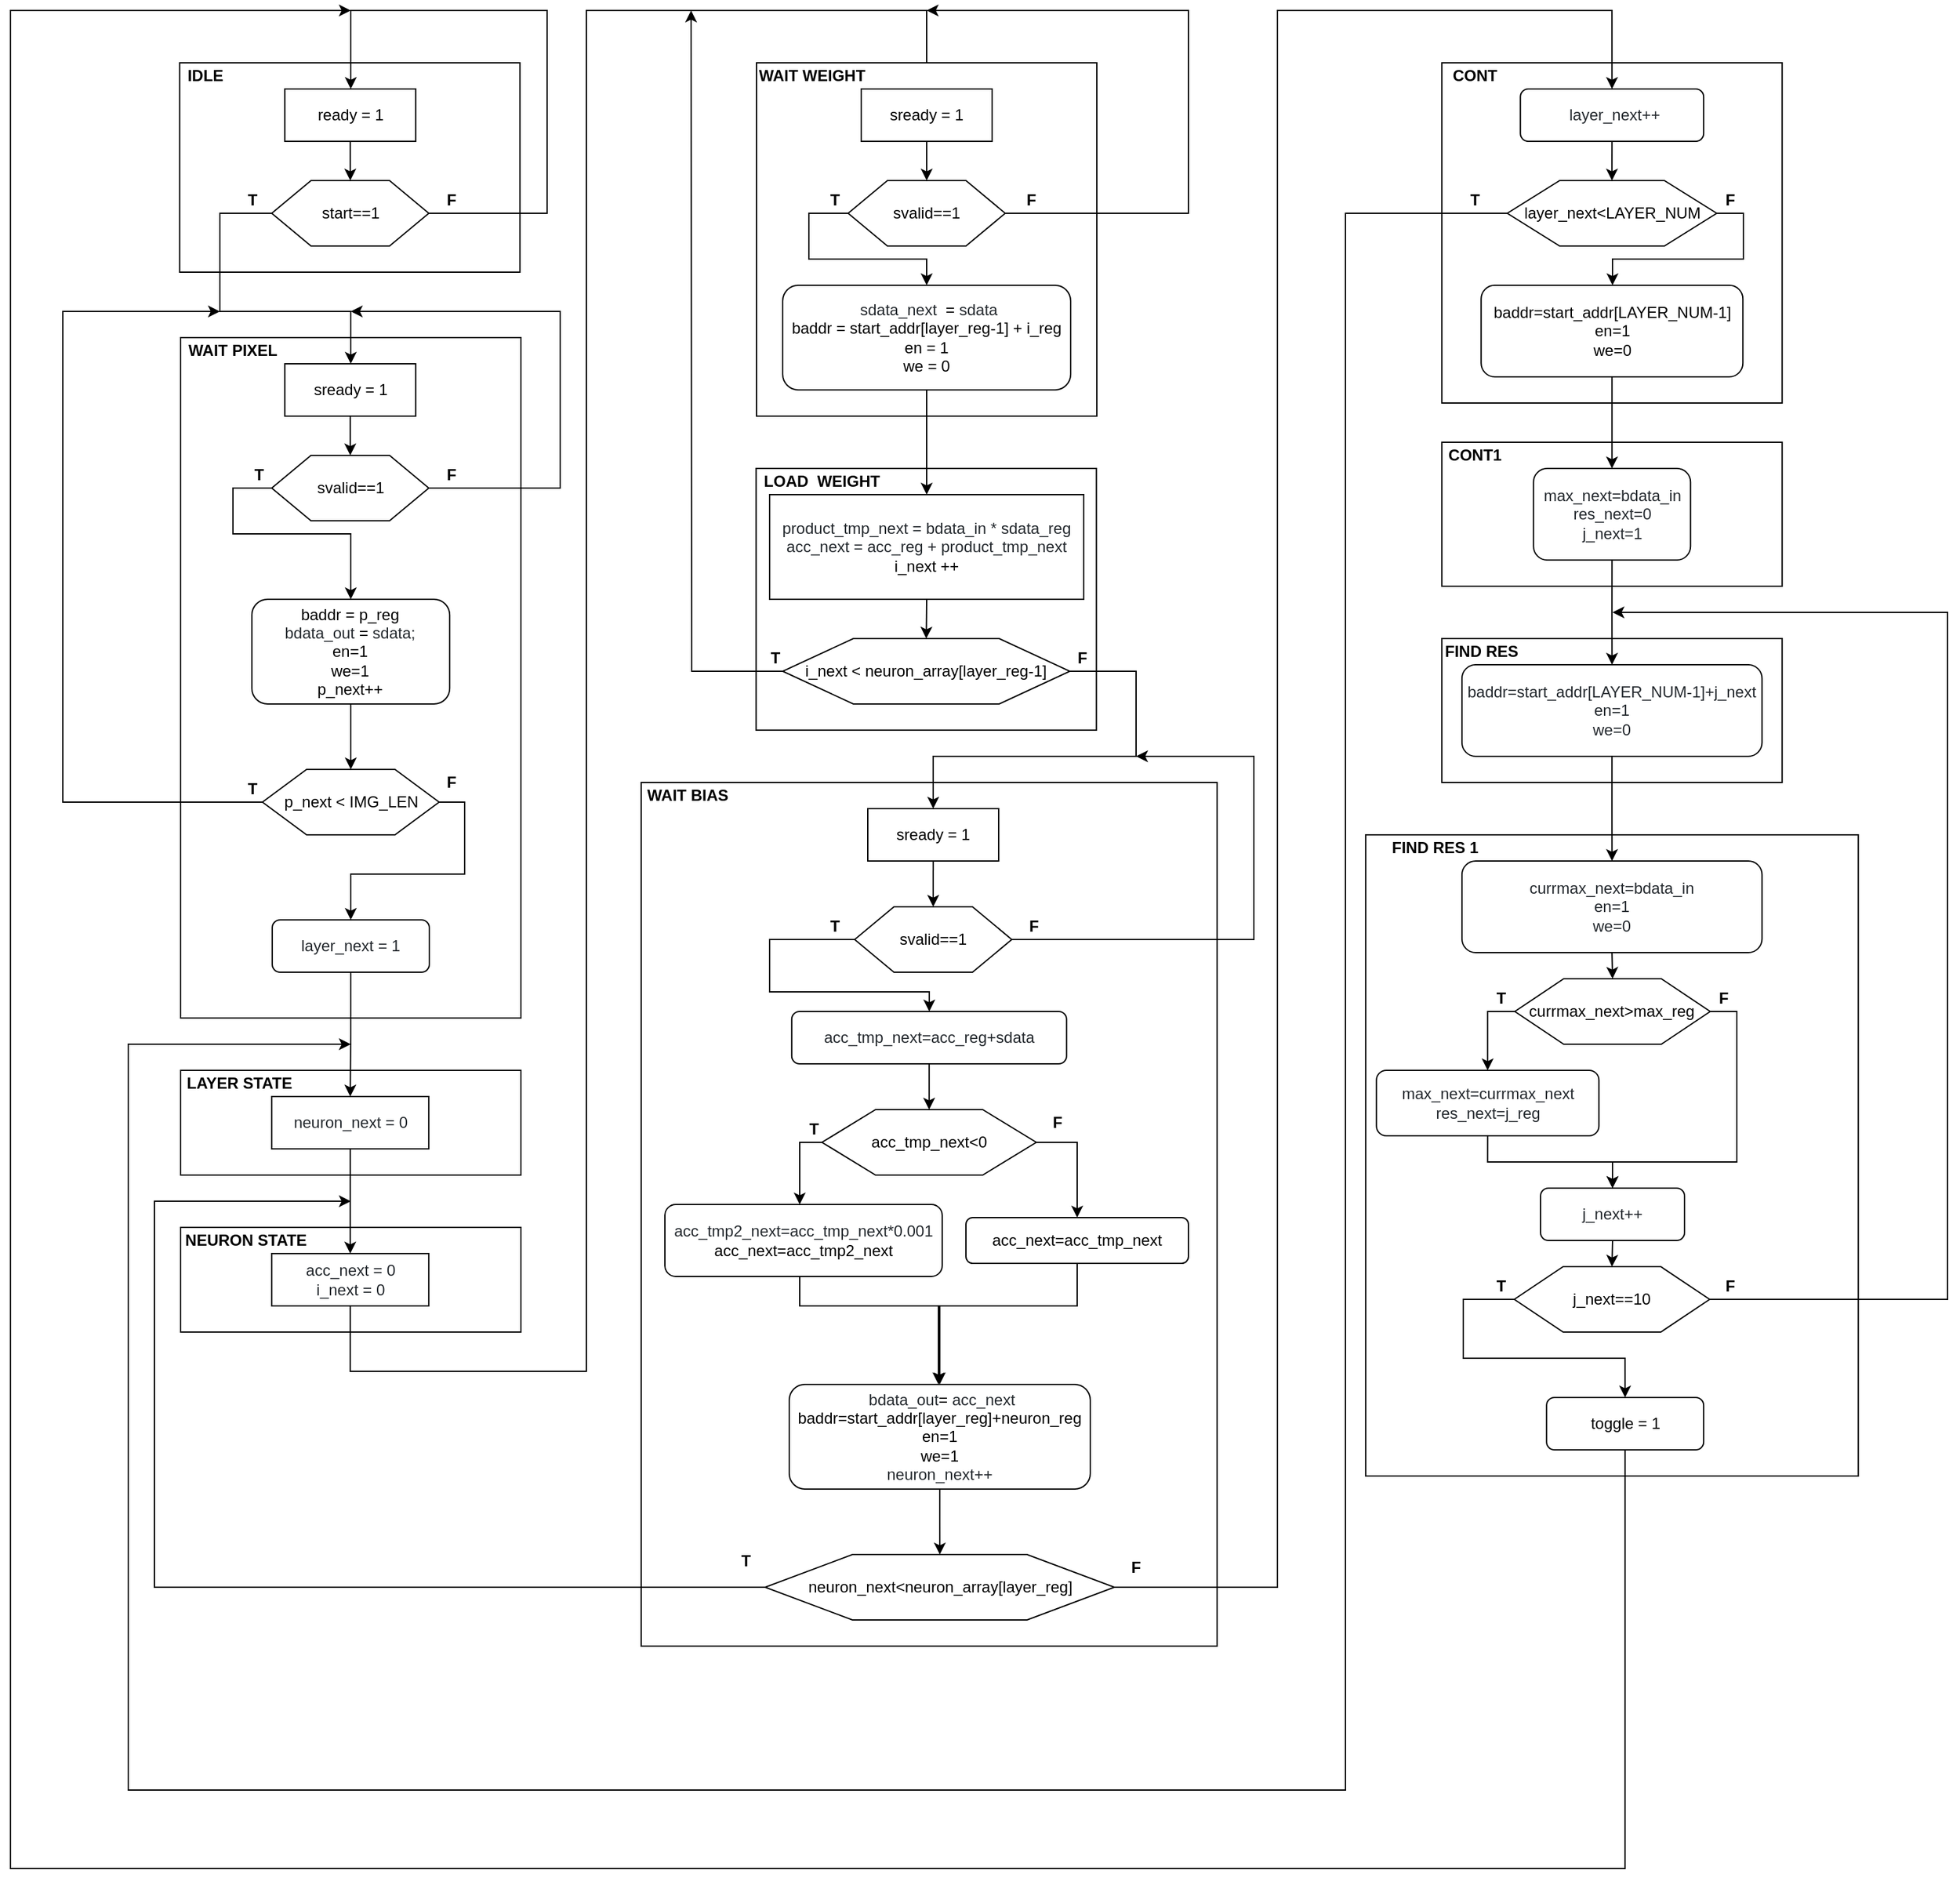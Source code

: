 <mxfile version="12.8.6" type="device"><diagram id="z-mtMMiPseZkIvAZmGtv" name="Page-1"><mxGraphModel dx="2126" dy="561" grid="1" gridSize="10" guides="1" tooltips="1" connect="1" arrows="1" fold="1" page="1" pageScale="1" pageWidth="827" pageHeight="1169" background="#ffffff" math="0" shadow="0"><root><mxCell id="0"/><mxCell id="1" parent="0"/><mxCell id="XR_7pM4pT7druQsLTjsW-81" value="" style="rounded=0;whiteSpace=wrap;html=1;" parent="1" vertex="1"><mxGeometry x="275.42" y="690" width="376.36" height="490" as="geometry"/></mxCell><mxCell id="XR_7pM4pT7druQsLTjsW-78" value="" style="rounded=0;whiteSpace=wrap;html=1;" parent="1" vertex="1"><mxGeometry x="333.62" y="540" width="260" height="110" as="geometry"/></mxCell><mxCell id="XR_7pM4pT7druQsLTjsW-75" value="" style="rounded=0;whiteSpace=wrap;html=1;" parent="1" vertex="1"><mxGeometry x="333.63" y="390" width="260" height="110" as="geometry"/></mxCell><mxCell id="XR_7pM4pT7druQsLTjsW-69" value="" style="rounded=0;whiteSpace=wrap;html=1;" parent="1" vertex="1"><mxGeometry x="333.63" y="100" width="260" height="260" as="geometry"/></mxCell><mxCell id="XR_7pM4pT7druQsLTjsW-58" value="" style="rounded=0;whiteSpace=wrap;html=1;" parent="1" vertex="1"><mxGeometry x="-278.12" y="650" width="440" height="660" as="geometry"/></mxCell><mxCell id="XR_7pM4pT7druQsLTjsW-31" value="" style="rounded=0;whiteSpace=wrap;html=1;" parent="1" vertex="1"><mxGeometry x="-630" y="990" width="260" height="80" as="geometry"/></mxCell><mxCell id="XR_7pM4pT7druQsLTjsW-17" value="" style="rounded=0;whiteSpace=wrap;html=1;" parent="1" vertex="1"><mxGeometry x="-630.75" y="100" width="260" height="160" as="geometry"/></mxCell><mxCell id="XR_7pM4pT7druQsLTjsW-16" value="" style="rounded=0;whiteSpace=wrap;html=1;" parent="1" vertex="1"><mxGeometry x="-630" y="310" width="260" height="520" as="geometry"/></mxCell><mxCell id="XR_7pM4pT7druQsLTjsW-2" value="&lt;b&gt;IDLE&lt;/b&gt;" style="text;html=1;strokeColor=none;fillColor=none;align=center;verticalAlign=middle;whiteSpace=wrap;rounded=0;" parent="1" vertex="1"><mxGeometry x="-630.75" y="100" width="40" height="20" as="geometry"/></mxCell><mxCell id="XR_7pM4pT7druQsLTjsW-100" style="edgeStyle=orthogonalEdgeStyle;rounded=0;orthogonalLoop=1;jettySize=auto;html=1;exitX=0.5;exitY=1;exitDx=0;exitDy=0;entryX=0.5;entryY=0;entryDx=0;entryDy=0;" parent="1" source="XR_7pM4pT7druQsLTjsW-8" target="XR_7pM4pT7druQsLTjsW-9" edge="1"><mxGeometry relative="1" as="geometry"/></mxCell><mxCell id="XR_7pM4pT7druQsLTjsW-8" value="ready = 1" style="whiteSpace=wrap;html=1;align=center;" parent="1" vertex="1"><mxGeometry x="-550.38" y="120" width="100" height="40" as="geometry"/></mxCell><mxCell id="XR_7pM4pT7druQsLTjsW-214" style="edgeStyle=orthogonalEdgeStyle;rounded=0;orthogonalLoop=1;jettySize=auto;html=1;exitX=1;exitY=0.5;exitDx=0;exitDy=0;" parent="1" source="XR_7pM4pT7druQsLTjsW-9" target="XR_7pM4pT7druQsLTjsW-8" edge="1"><mxGeometry relative="1" as="geometry"><mxPoint x="-350" y="50" as="targetPoint"/><Array as="points"><mxPoint x="-350" y="215"/><mxPoint x="-350" y="60"/><mxPoint x="-500" y="60"/></Array></mxGeometry></mxCell><mxCell id="XR_7pM4pT7druQsLTjsW-215" style="edgeStyle=orthogonalEdgeStyle;rounded=0;orthogonalLoop=1;jettySize=auto;html=1;exitX=0;exitY=0.5;exitDx=0;exitDy=0;" parent="1" source="XR_7pM4pT7druQsLTjsW-9" target="XR_7pM4pT7druQsLTjsW-14" edge="1"><mxGeometry relative="1" as="geometry"><Array as="points"><mxPoint x="-600" y="215"/><mxPoint x="-600" y="290"/><mxPoint x="-500" y="290"/></Array></mxGeometry></mxCell><mxCell id="XR_7pM4pT7druQsLTjsW-9" value="start==1" style="shape=hexagon;perimeter=hexagonPerimeter2;whiteSpace=wrap;html=1;fontStyle=0" parent="1" vertex="1"><mxGeometry x="-560.38" y="190" width="120" height="50" as="geometry"/></mxCell><mxCell id="XR_7pM4pT7druQsLTjsW-97" style="edgeStyle=orthogonalEdgeStyle;rounded=0;orthogonalLoop=1;jettySize=auto;html=1;exitX=0.5;exitY=1;exitDx=0;exitDy=0;entryX=0.5;entryY=0;entryDx=0;entryDy=0;" parent="1" source="XR_7pM4pT7druQsLTjsW-14" target="XR_7pM4pT7druQsLTjsW-21" edge="1"><mxGeometry relative="1" as="geometry"/></mxCell><mxCell id="XR_7pM4pT7druQsLTjsW-14" value="sready = 1" style="whiteSpace=wrap;html=1;align=center;" parent="1" vertex="1"><mxGeometry x="-550.38" y="330" width="100" height="40" as="geometry"/></mxCell><mxCell id="XR_7pM4pT7druQsLTjsW-15" value="&lt;b&gt;WAIT PIXEL&lt;/b&gt;" style="text;html=1;strokeColor=none;fillColor=none;align=center;verticalAlign=middle;whiteSpace=wrap;rounded=0;" parent="1" vertex="1"><mxGeometry x="-625" y="310" width="70" height="20" as="geometry"/></mxCell><mxCell id="XR_7pM4pT7druQsLTjsW-220" style="edgeStyle=orthogonalEdgeStyle;rounded=0;orthogonalLoop=1;jettySize=auto;html=1;exitX=0;exitY=0.5;exitDx=0;exitDy=0;" parent="1" source="XR_7pM4pT7druQsLTjsW-21" target="XR_7pM4pT7druQsLTjsW-24" edge="1"><mxGeometry relative="1" as="geometry"><Array as="points"><mxPoint x="-590" y="425"/><mxPoint x="-590" y="460"/><mxPoint x="-500" y="460"/></Array><mxPoint x="-500.0" y="485" as="targetPoint"/></mxGeometry></mxCell><mxCell id="XR_7pM4pT7druQsLTjsW-221" style="edgeStyle=orthogonalEdgeStyle;rounded=0;orthogonalLoop=1;jettySize=auto;html=1;exitX=1;exitY=0.5;exitDx=0;exitDy=0;" parent="1" source="XR_7pM4pT7druQsLTjsW-21" edge="1"><mxGeometry relative="1" as="geometry"><mxPoint x="-500" y="290" as="targetPoint"/><Array as="points"><mxPoint x="-340" y="425"/></Array></mxGeometry></mxCell><mxCell id="XR_7pM4pT7druQsLTjsW-21" value="svalid==1" style="shape=hexagon;perimeter=hexagonPerimeter2;whiteSpace=wrap;html=1;fontStyle=0" parent="1" vertex="1"><mxGeometry x="-560.38" y="400" width="120" height="50" as="geometry"/></mxCell><mxCell id="XR_7pM4pT7druQsLTjsW-108" style="edgeStyle=orthogonalEdgeStyle;rounded=0;orthogonalLoop=1;jettySize=auto;html=1;exitX=0.5;exitY=1;exitDx=0;exitDy=0;entryX=0.5;entryY=0;entryDx=0;entryDy=0;" parent="1" source="XR_7pM4pT7druQsLTjsW-24" target="XR_7pM4pT7druQsLTjsW-26" edge="1"><mxGeometry relative="1" as="geometry"/></mxCell><mxCell id="XR_7pM4pT7druQsLTjsW-24" value="baddr = p_reg&lt;br&gt;&lt;span style=&quot;color: rgb(36 , 41 , 46) ; font-family: , &amp;#34;consolas&amp;#34; , &amp;#34;liberation mono&amp;#34; , &amp;#34;menlo&amp;#34; , monospace ; white-space: pre ; background-color: rgb(255 , 255 , 255)&quot;&gt;bdata_out &lt;/span&gt;&lt;span style=&quot;font-family: , &amp;#34;consolas&amp;#34; , &amp;#34;liberation mono&amp;#34; , &amp;#34;menlo&amp;#34; , monospace ; white-space: pre ; background-color: rgb(255 , 255 , 255)&quot;&gt;=&lt;/span&gt;&lt;span style=&quot;color: rgb(36 , 41 , 46) ; font-family: , &amp;#34;consolas&amp;#34; , &amp;#34;liberation mono&amp;#34; , &amp;#34;menlo&amp;#34; , monospace ; white-space: pre ; background-color: rgb(255 , 255 , 255)&quot;&gt; sdata;&lt;/span&gt;&lt;br&gt;en=1&lt;br&gt;we=1&lt;br&gt;p_next++" style="rounded=1;whiteSpace=wrap;html=1;fontStyle=0" parent="1" vertex="1"><mxGeometry x="-575.56" y="510" width="151.13" height="80" as="geometry"/></mxCell><mxCell id="XR_7pM4pT7druQsLTjsW-223" style="edgeStyle=orthogonalEdgeStyle;rounded=0;orthogonalLoop=1;jettySize=auto;html=1;exitX=1;exitY=0.5;exitDx=0;exitDy=0;" parent="1" source="XR_7pM4pT7druQsLTjsW-26" target="XR_7pM4pT7druQsLTjsW-93" edge="1"><mxGeometry relative="1" as="geometry"><Array as="points"><mxPoint x="-413" y="665"/><mxPoint x="-413" y="720"/><mxPoint x="-500" y="720"/></Array></mxGeometry></mxCell><mxCell id="XR_7pM4pT7druQsLTjsW-225" style="edgeStyle=orthogonalEdgeStyle;rounded=0;orthogonalLoop=1;jettySize=auto;html=1;exitX=0;exitY=0.5;exitDx=0;exitDy=0;" parent="1" source="XR_7pM4pT7druQsLTjsW-26" edge="1"><mxGeometry relative="1" as="geometry"><mxPoint x="-600" y="290" as="targetPoint"/><Array as="points"><mxPoint x="-720" y="665"/><mxPoint x="-720" y="290"/></Array></mxGeometry></mxCell><mxCell id="XR_7pM4pT7druQsLTjsW-26" value="p_next &amp;lt; IMG_LEN" style="shape=hexagon;perimeter=hexagonPerimeter2;whiteSpace=wrap;html=1;fontStyle=0" parent="1" vertex="1"><mxGeometry x="-567.49" y="640" width="135" height="50" as="geometry"/></mxCell><mxCell id="XR_7pM4pT7druQsLTjsW-28" value="" style="rounded=0;whiteSpace=wrap;html=1;" parent="1" vertex="1"><mxGeometry x="-630" y="870" width="260" height="80" as="geometry"/></mxCell><mxCell id="XR_7pM4pT7druQsLTjsW-29" value="&lt;b&gt;LAYER STATE&lt;/b&gt;" style="text;html=1;strokeColor=none;fillColor=none;align=center;verticalAlign=middle;whiteSpace=wrap;rounded=0;" parent="1" vertex="1"><mxGeometry x="-630" y="870" width="90" height="20" as="geometry"/></mxCell><mxCell id="XR_7pM4pT7druQsLTjsW-112" style="edgeStyle=orthogonalEdgeStyle;rounded=0;orthogonalLoop=1;jettySize=auto;html=1;exitX=0.5;exitY=1;exitDx=0;exitDy=0;" parent="1" source="XR_7pM4pT7druQsLTjsW-30" target="XR_7pM4pT7druQsLTjsW-33" edge="1"><mxGeometry relative="1" as="geometry"><Array as="points"><mxPoint x="-500" y="980"/><mxPoint x="-500" y="980"/></Array></mxGeometry></mxCell><mxCell id="XR_7pM4pT7druQsLTjsW-30" value="&lt;font color=&quot;#24292e&quot;&gt;&lt;span style=&quot;white-space: pre ; background-color: rgb(255 , 255 , 255)&quot;&gt;neuron_next = 0&lt;/span&gt;&lt;/font&gt;" style="rounded=0;whiteSpace=wrap;html=1;fontStyle=0" parent="1" vertex="1"><mxGeometry x="-560.38" y="890" width="120" height="40" as="geometry"/></mxCell><mxCell id="XR_7pM4pT7druQsLTjsW-32" value="&lt;b&gt;NEURON STATE&lt;/b&gt;" style="text;html=1;strokeColor=none;fillColor=none;align=center;verticalAlign=middle;whiteSpace=wrap;rounded=0;" parent="1" vertex="1"><mxGeometry x="-630" y="990" width="100" height="20" as="geometry"/></mxCell><mxCell id="XR_7pM4pT7druQsLTjsW-121" style="edgeStyle=orthogonalEdgeStyle;rounded=0;orthogonalLoop=1;jettySize=auto;html=1;exitX=0.5;exitY=1;exitDx=0;exitDy=0;entryX=0.5;entryY=0;entryDx=0;entryDy=0;" parent="1" source="XR_7pM4pT7druQsLTjsW-33" edge="1"><mxGeometry relative="1" as="geometry"><mxPoint x="-59.99" y="120.0" as="targetPoint"/><Array as="points"><mxPoint x="-500" y="1100"/><mxPoint x="-320" y="1100"/><mxPoint x="-320" y="60"/><mxPoint x="-60" y="60"/></Array></mxGeometry></mxCell><mxCell id="XR_7pM4pT7druQsLTjsW-33" value="&lt;font color=&quot;#24292e&quot;&gt;&lt;span style=&quot;white-space: pre ; background-color: rgb(255 , 255 , 255)&quot;&gt;acc_next = 0&lt;br/&gt;i_next = 0&lt;br/&gt;&lt;/span&gt;&lt;/font&gt;" style="rounded=0;whiteSpace=wrap;html=1;fontStyle=0" parent="1" vertex="1"><mxGeometry x="-560.38" y="1010" width="120" height="40" as="geometry"/></mxCell><mxCell id="XR_7pM4pT7druQsLTjsW-122" style="edgeStyle=orthogonalEdgeStyle;rounded=0;orthogonalLoop=1;jettySize=auto;html=1;exitX=0.5;exitY=1;exitDx=0;exitDy=0;entryX=0.5;entryY=0;entryDx=0;entryDy=0;" parent="1" source="XR_7pM4pT7druQsLTjsW-54" target="XR_7pM4pT7druQsLTjsW-57" edge="1"><mxGeometry relative="1" as="geometry"/></mxCell><mxCell id="XR_7pM4pT7druQsLTjsW-54" value="sready = 1" style="whiteSpace=wrap;html=1;align=center;" parent="1" vertex="1"><mxGeometry x="-104.98" y="670.0" width="100" height="40" as="geometry"/></mxCell><mxCell id="XR_7pM4pT7druQsLTjsW-55" value="&lt;b&gt;WAIT BIAS&lt;/b&gt;" style="text;html=1;strokeColor=none;fillColor=none;align=center;verticalAlign=middle;whiteSpace=wrap;rounded=0;" parent="1" vertex="1"><mxGeometry x="-284.99" y="650.0" width="85" height="20" as="geometry"/></mxCell><mxCell id="a1KSii5H_YBnVylZ73_D-42" style="edgeStyle=orthogonalEdgeStyle;rounded=0;orthogonalLoop=1;jettySize=auto;html=1;exitX=1;exitY=0.5;exitDx=0;exitDy=0;" parent="1" source="XR_7pM4pT7druQsLTjsW-57" edge="1"><mxGeometry relative="1" as="geometry"><mxPoint x="100" y="630" as="targetPoint"/><Array as="points"><mxPoint x="190" y="770"/><mxPoint x="190" y="630"/></Array></mxGeometry></mxCell><mxCell id="a1KSii5H_YBnVylZ73_D-43" style="edgeStyle=orthogonalEdgeStyle;rounded=0;orthogonalLoop=1;jettySize=auto;html=1;exitX=0;exitY=0.5;exitDx=0;exitDy=0;" parent="1" source="XR_7pM4pT7druQsLTjsW-57" target="XR_7pM4pT7druQsLTjsW-59" edge="1"><mxGeometry relative="1" as="geometry"><Array as="points"><mxPoint x="-180" y="770"/><mxPoint x="-180" y="810"/><mxPoint x="-58" y="810"/></Array></mxGeometry></mxCell><mxCell id="XR_7pM4pT7druQsLTjsW-57" value="svalid==1" style="shape=hexagon;perimeter=hexagonPerimeter2;whiteSpace=wrap;html=1;fontStyle=0" parent="1" vertex="1"><mxGeometry x="-114.99" y="745.0" width="120" height="50" as="geometry"/></mxCell><mxCell id="XR_7pM4pT7druQsLTjsW-127" style="edgeStyle=orthogonalEdgeStyle;rounded=0;orthogonalLoop=1;jettySize=auto;html=1;exitX=0.5;exitY=1;exitDx=0;exitDy=0;entryX=0.5;entryY=0;entryDx=0;entryDy=0;" parent="1" source="XR_7pM4pT7druQsLTjsW-59" target="XR_7pM4pT7druQsLTjsW-61" edge="1"><mxGeometry relative="1" as="geometry"/></mxCell><mxCell id="XR_7pM4pT7druQsLTjsW-59" value="&lt;span style=&quot;color: rgb(36 , 41 , 46) ; font-family: , &amp;#34;consolas&amp;#34; , &amp;#34;liberation mono&amp;#34; , &amp;#34;menlo&amp;#34; , monospace ; white-space: pre ; background-color: rgb(255 , 255 , 255)&quot;&gt;acc_tmp_next=acc_reg+sdata&lt;/span&gt;" style="rounded=1;whiteSpace=wrap;html=1;fontStyle=0" parent="1" vertex="1"><mxGeometry x="-163.11" y="825" width="210" height="40" as="geometry"/></mxCell><mxCell id="XR_7pM4pT7druQsLTjsW-128" style="edgeStyle=orthogonalEdgeStyle;rounded=0;orthogonalLoop=1;jettySize=auto;html=1;exitX=1;exitY=0.5;exitDx=0;exitDy=0;" parent="1" source="XR_7pM4pT7druQsLTjsW-61" target="XR_7pM4pT7druQsLTjsW-64" edge="1"><mxGeometry relative="1" as="geometry"/></mxCell><mxCell id="XR_7pM4pT7druQsLTjsW-130" style="edgeStyle=orthogonalEdgeStyle;rounded=0;orthogonalLoop=1;jettySize=auto;html=1;exitX=0;exitY=0.5;exitDx=0;exitDy=0;" parent="1" source="XR_7pM4pT7druQsLTjsW-61" target="XR_7pM4pT7druQsLTjsW-65" edge="1"><mxGeometry relative="1" as="geometry"><Array as="points"><mxPoint x="-157" y="925"/></Array></mxGeometry></mxCell><mxCell id="XR_7pM4pT7druQsLTjsW-61" value="acc_tmp_next&amp;lt;0" style="shape=hexagon;perimeter=hexagonPerimeter2;whiteSpace=wrap;html=1;fontStyle=0" parent="1" vertex="1"><mxGeometry x="-139.99" y="900" width="163.75" height="50" as="geometry"/></mxCell><mxCell id="6RFw42S7Siv37PCs4FPP-17" style="edgeStyle=orthogonalEdgeStyle;rounded=0;orthogonalLoop=1;jettySize=auto;html=1;exitX=0.5;exitY=1;exitDx=0;exitDy=0;" parent="1" source="XR_7pM4pT7druQsLTjsW-64" target="XR_7pM4pT7druQsLTjsW-66" edge="1"><mxGeometry relative="1" as="geometry"><Array as="points"><mxPoint x="55" y="1050"/><mxPoint x="-50" y="1050"/></Array></mxGeometry></mxCell><mxCell id="XR_7pM4pT7druQsLTjsW-64" value="acc_next=acc_tmp_next" style="rounded=1;whiteSpace=wrap;html=1;fontStyle=0" parent="1" vertex="1"><mxGeometry x="-29.99" y="982.5" width="170" height="35" as="geometry"/></mxCell><mxCell id="XR_7pM4pT7druQsLTjsW-131" style="edgeStyle=orthogonalEdgeStyle;rounded=0;orthogonalLoop=1;jettySize=auto;html=1;exitX=0.5;exitY=1;exitDx=0;exitDy=0;" parent="1" source="XR_7pM4pT7druQsLTjsW-65" target="XR_7pM4pT7druQsLTjsW-66" edge="1"><mxGeometry relative="1" as="geometry"><Array as="points"><mxPoint x="-157" y="1028"/><mxPoint x="-157" y="1050"/><mxPoint x="-51" y="1050"/></Array></mxGeometry></mxCell><mxCell id="XR_7pM4pT7druQsLTjsW-65" value="&lt;span style=&quot;color: rgb(36 , 41 , 46) ; white-space: pre ; background-color: rgb(255 , 255 , 255)&quot;&gt;acc_tmp2_next=acc_tmp_next*0.001&lt;br&gt;&lt;/span&gt;acc_next=acc_tmp2_next" style="rounded=1;whiteSpace=wrap;html=1;fontStyle=0" parent="1" vertex="1"><mxGeometry x="-260" y="972.5" width="211.88" height="55" as="geometry"/></mxCell><mxCell id="6RFw42S7Siv37PCs4FPP-16" style="edgeStyle=orthogonalEdgeStyle;rounded=0;orthogonalLoop=1;jettySize=auto;html=1;exitX=0.5;exitY=1;exitDx=0;exitDy=0;" parent="1" source="XR_7pM4pT7druQsLTjsW-66" target="XR_7pM4pT7druQsLTjsW-67" edge="1"><mxGeometry relative="1" as="geometry"/></mxCell><mxCell id="XR_7pM4pT7druQsLTjsW-66" value="&lt;span style=&quot;color: rgb(36 , 41 , 46) ; font-family: , &amp;#34;consolas&amp;#34; , &amp;#34;liberation mono&amp;#34; , &amp;#34;menlo&amp;#34; , monospace ; white-space: pre ; background-color: rgb(255 , 255 , 255)&quot;&gt; bdata_out&lt;/span&gt;&lt;span style=&quot;white-space: pre ; background-color: rgb(255 , 255 , 255)&quot;&gt;=&lt;/span&gt;&lt;span style=&quot;color: rgb(36 , 41 , 46) ; font-family: , &amp;#34;consolas&amp;#34; , &amp;#34;liberation mono&amp;#34; , &amp;#34;menlo&amp;#34; , monospace ; white-space: pre ; background-color: rgb(255 , 255 , 255)&quot;&gt; acc_next&lt;br&gt;&lt;/span&gt;baddr=start_addr[layer_reg]+neuron_reg&lt;br&gt;en=1&lt;br&gt;we=1&lt;br&gt;&lt;span style=&quot;color: rgb(36 , 41 , 46) ; font-family: , &amp;#34;consolas&amp;#34; , &amp;#34;liberation mono&amp;#34; , &amp;#34;menlo&amp;#34; , monospace ; white-space: pre ; background-color: rgb(255 , 255 , 255)&quot;&gt;neuron_next++&lt;br&gt;&lt;/span&gt;" style="rounded=1;whiteSpace=wrap;html=1;fontStyle=0" parent="1" vertex="1"><mxGeometry x="-164.99" y="1110" width="230" height="80" as="geometry"/></mxCell><mxCell id="XR_7pM4pT7druQsLTjsW-137" style="edgeStyle=orthogonalEdgeStyle;rounded=0;orthogonalLoop=1;jettySize=auto;html=1;exitX=1;exitY=0.5;exitDx=0;exitDy=0;entryX=0.5;entryY=0;entryDx=0;entryDy=0;" parent="1" source="XR_7pM4pT7druQsLTjsW-67" target="XR_7pM4pT7druQsLTjsW-74" edge="1"><mxGeometry relative="1" as="geometry"><mxPoint x="230" y="40" as="targetPoint"/><Array as="points"><mxPoint x="208" y="1265"/><mxPoint x="208" y="60"/><mxPoint x="464" y="60"/></Array></mxGeometry></mxCell><mxCell id="6RFw42S7Siv37PCs4FPP-19" style="edgeStyle=orthogonalEdgeStyle;rounded=0;orthogonalLoop=1;jettySize=auto;html=1;exitX=0;exitY=0.5;exitDx=0;exitDy=0;" parent="1" source="XR_7pM4pT7druQsLTjsW-67" edge="1"><mxGeometry relative="1" as="geometry"><mxPoint x="-500" y="970" as="targetPoint"/><Array as="points"><mxPoint x="-650" y="1265"/><mxPoint x="-650" y="970"/><mxPoint x="-500" y="970"/></Array></mxGeometry></mxCell><mxCell id="XR_7pM4pT7druQsLTjsW-67" value="neuron_next&amp;lt;neuron_array[layer_reg]" style="shape=hexagon;perimeter=hexagonPerimeter2;whiteSpace=wrap;html=1;fontStyle=0" parent="1" vertex="1"><mxGeometry x="-183.43" y="1240" width="266.87" height="50" as="geometry"/></mxCell><mxCell id="XR_7pM4pT7druQsLTjsW-71" value="&lt;b&gt;CONT&lt;/b&gt;" style="text;html=1;strokeColor=none;fillColor=none;align=center;verticalAlign=middle;whiteSpace=wrap;rounded=0;" parent="1" vertex="1"><mxGeometry x="333.63" y="100" width="50" height="20" as="geometry"/></mxCell><mxCell id="XR_7pM4pT7druQsLTjsW-143" style="edgeStyle=orthogonalEdgeStyle;rounded=0;orthogonalLoop=1;jettySize=auto;html=1;exitX=0.5;exitY=1;exitDx=0;exitDy=0;" parent="1" source="XR_7pM4pT7druQsLTjsW-72" target="XR_7pM4pT7druQsLTjsW-77" edge="1"><mxGeometry relative="1" as="geometry"/></mxCell><mxCell id="XR_7pM4pT7druQsLTjsW-72" value="baddr=start_addr[LAYER_NUM-1]&lt;br&gt;en=1&lt;br&gt;we=0&lt;span style=&quot;color: rgb(36 , 41 , 46) ; font-family: , &amp;#34;consolas&amp;#34; , &amp;#34;liberation mono&amp;#34; , &amp;#34;menlo&amp;#34; , monospace ; white-space: pre ; background-color: rgb(255 , 255 , 255)&quot;&gt;&lt;br&gt;&lt;/span&gt;" style="rounded=1;whiteSpace=wrap;html=1;fontStyle=0" parent="1" vertex="1"><mxGeometry x="363.63" y="270" width="200" height="70" as="geometry"/></mxCell><mxCell id="XR_7pM4pT7druQsLTjsW-157" style="edgeStyle=orthogonalEdgeStyle;rounded=0;orthogonalLoop=1;jettySize=auto;html=1;exitX=0;exitY=0.5;exitDx=0;exitDy=0;" parent="1" source="XR_7pM4pT7druQsLTjsW-73" edge="1"><mxGeometry relative="1" as="geometry"><mxPoint x="-500" y="850" as="targetPoint"/><Array as="points"><mxPoint x="260" y="215"/><mxPoint x="260" y="1420"/><mxPoint x="-670" y="1420"/><mxPoint x="-670" y="850"/></Array></mxGeometry></mxCell><mxCell id="XR_7pM4pT7druQsLTjsW-161" style="edgeStyle=orthogonalEdgeStyle;rounded=0;orthogonalLoop=1;jettySize=auto;html=1;exitX=1;exitY=0.5;exitDx=0;exitDy=0;" parent="1" source="XR_7pM4pT7druQsLTjsW-73" edge="1"><mxGeometry relative="1" as="geometry"><mxPoint x="464" y="270" as="targetPoint"/><Array as="points"><mxPoint x="564" y="215"/><mxPoint x="564" y="250"/><mxPoint x="464" y="250"/></Array></mxGeometry></mxCell><mxCell id="XR_7pM4pT7druQsLTjsW-73" value="layer_next&amp;lt;LAYER_NUM" style="shape=hexagon;perimeter=hexagonPerimeter2;whiteSpace=wrap;html=1;fontStyle=0" parent="1" vertex="1"><mxGeometry x="383.63" y="190" width="160" height="50" as="geometry"/></mxCell><mxCell id="XR_7pM4pT7druQsLTjsW-139" style="edgeStyle=orthogonalEdgeStyle;rounded=0;orthogonalLoop=1;jettySize=auto;html=1;exitX=0.5;exitY=1;exitDx=0;exitDy=0;" parent="1" source="XR_7pM4pT7druQsLTjsW-74" target="XR_7pM4pT7druQsLTjsW-73" edge="1"><mxGeometry relative="1" as="geometry"/></mxCell><mxCell id="XR_7pM4pT7druQsLTjsW-74" value="&lt;span style=&quot;color: rgb(36 , 41 , 46) ; font-family: , &amp;#34;consolas&amp;#34; , &amp;#34;liberation mono&amp;#34; , &amp;#34;menlo&amp;#34; , monospace ; white-space: pre ; background-color: rgb(255 , 255 , 255)&quot;&gt; layer_next++&lt;/span&gt;&lt;span style=&quot;color: rgb(36 , 41 , 46) ; font-family: , &amp;#34;consolas&amp;#34; , &amp;#34;liberation mono&amp;#34; , &amp;#34;menlo&amp;#34; , monospace ; white-space: pre ; background-color: rgb(255 , 255 , 255)&quot;&gt;&lt;br&gt;&lt;/span&gt;" style="rounded=1;whiteSpace=wrap;html=1;fontStyle=0" parent="1" vertex="1"><mxGeometry x="393.63" y="120" width="140" height="40" as="geometry"/></mxCell><mxCell id="XR_7pM4pT7druQsLTjsW-76" value="&lt;b&gt;CONT1&lt;/b&gt;" style="text;html=1;strokeColor=none;fillColor=none;align=center;verticalAlign=middle;whiteSpace=wrap;rounded=0;" parent="1" vertex="1"><mxGeometry x="333.63" y="390" width="50" height="20" as="geometry"/></mxCell><mxCell id="XR_7pM4pT7druQsLTjsW-144" style="edgeStyle=orthogonalEdgeStyle;rounded=0;orthogonalLoop=1;jettySize=auto;html=1;exitX=0.5;exitY=1;exitDx=0;exitDy=0;" parent="1" source="XR_7pM4pT7druQsLTjsW-77" target="XR_7pM4pT7druQsLTjsW-80" edge="1"><mxGeometry relative="1" as="geometry"/></mxCell><mxCell id="XR_7pM4pT7druQsLTjsW-77" value="&lt;font color=&quot;#24292e&quot;&gt;&lt;span style=&quot;white-space: pre ; background-color: rgb(255 , 255 , 255)&quot;&gt;max_next=bdata_in&lt;br/&gt;res_next=0&lt;br/&gt;j_next=1&lt;br/&gt;&lt;/span&gt;&lt;/font&gt;" style="rounded=1;whiteSpace=wrap;html=1;fontStyle=0" parent="1" vertex="1"><mxGeometry x="403.64" y="410" width="120" height="70" as="geometry"/></mxCell><mxCell id="XR_7pM4pT7druQsLTjsW-79" value="&lt;b&gt;FIND RES&lt;/b&gt;" style="text;html=1;strokeColor=none;fillColor=none;align=center;verticalAlign=middle;whiteSpace=wrap;rounded=0;" parent="1" vertex="1"><mxGeometry x="333.62" y="540" width="60" height="20" as="geometry"/></mxCell><mxCell id="XR_7pM4pT7druQsLTjsW-145" style="edgeStyle=orthogonalEdgeStyle;rounded=0;orthogonalLoop=1;jettySize=auto;html=1;exitX=0.5;exitY=1;exitDx=0;exitDy=0;" parent="1" source="XR_7pM4pT7druQsLTjsW-80" target="XR_7pM4pT7druQsLTjsW-83" edge="1"><mxGeometry relative="1" as="geometry"/></mxCell><mxCell id="XR_7pM4pT7druQsLTjsW-80" value="&lt;font color=&quot;#24292e&quot;&gt;&lt;span style=&quot;white-space: pre ; background-color: rgb(255 , 255 , 255)&quot;&gt;baddr=start_addr[LAYER_NUM-1]+j_next&lt;br&gt;en=1&lt;br/&gt;we=0&lt;br&gt;&lt;/span&gt;&lt;/font&gt;" style="rounded=1;whiteSpace=wrap;html=1;fontStyle=0" parent="1" vertex="1"><mxGeometry x="348.99" y="560" width="229.25" height="70" as="geometry"/></mxCell><mxCell id="XR_7pM4pT7druQsLTjsW-82" value="&lt;b&gt;FIND RES 1&lt;/b&gt;" style="text;html=1;strokeColor=none;fillColor=none;align=center;verticalAlign=middle;whiteSpace=wrap;rounded=0;" parent="1" vertex="1"><mxGeometry x="292.89" y="690" width="70.75" height="20" as="geometry"/></mxCell><mxCell id="XR_7pM4pT7druQsLTjsW-147" style="edgeStyle=orthogonalEdgeStyle;rounded=0;orthogonalLoop=1;jettySize=auto;html=1;exitX=0.5;exitY=1;exitDx=0;exitDy=0;entryX=0.5;entryY=0;entryDx=0;entryDy=0;" parent="1" source="XR_7pM4pT7druQsLTjsW-83" target="XR_7pM4pT7druQsLTjsW-84" edge="1"><mxGeometry relative="1" as="geometry"/></mxCell><mxCell id="XR_7pM4pT7druQsLTjsW-83" value="&lt;font color=&quot;#24292e&quot;&gt;&lt;span style=&quot;white-space: pre ; background-color: rgb(255 , 255 , 255)&quot;&gt;currmax_next=bdata_in&lt;br&gt;en=1&lt;br&gt;we=0&lt;br&gt;&lt;/span&gt;&lt;/font&gt;" style="rounded=1;whiteSpace=wrap;html=1;fontStyle=0" parent="1" vertex="1"><mxGeometry x="348.99" y="710" width="229.25" height="70" as="geometry"/></mxCell><mxCell id="XR_7pM4pT7druQsLTjsW-193" style="edgeStyle=orthogonalEdgeStyle;rounded=0;orthogonalLoop=1;jettySize=auto;html=1;exitX=0;exitY=0.5;exitDx=0;exitDy=0;" parent="1" source="XR_7pM4pT7druQsLTjsW-84" target="XR_7pM4pT7druQsLTjsW-85" edge="1"><mxGeometry relative="1" as="geometry"/></mxCell><mxCell id="XR_7pM4pT7druQsLTjsW-197" style="edgeStyle=orthogonalEdgeStyle;rounded=0;orthogonalLoop=1;jettySize=auto;html=1;exitX=1;exitY=0.5;exitDx=0;exitDy=0;entryX=0.5;entryY=0;entryDx=0;entryDy=0;" parent="1" source="XR_7pM4pT7druQsLTjsW-84" target="XR_7pM4pT7druQsLTjsW-86" edge="1"><mxGeometry relative="1" as="geometry"><Array as="points"><mxPoint x="559" y="825"/><mxPoint x="559" y="940"/><mxPoint x="464" y="940"/></Array></mxGeometry></mxCell><mxCell id="XR_7pM4pT7druQsLTjsW-84" value="currmax_next&amp;gt;max_reg" style="shape=hexagon;perimeter=hexagonPerimeter2;whiteSpace=wrap;html=1;fontStyle=0" parent="1" vertex="1"><mxGeometry x="389.4" y="800" width="149.25" height="50" as="geometry"/></mxCell><mxCell id="XR_7pM4pT7druQsLTjsW-194" style="edgeStyle=orthogonalEdgeStyle;rounded=0;orthogonalLoop=1;jettySize=auto;html=1;exitX=0.5;exitY=1;exitDx=0;exitDy=0;" parent="1" source="XR_7pM4pT7druQsLTjsW-85" target="XR_7pM4pT7druQsLTjsW-86" edge="1"><mxGeometry relative="1" as="geometry"/></mxCell><mxCell id="XR_7pM4pT7druQsLTjsW-85" value="&lt;font color=&quot;#24292e&quot;&gt;&lt;span style=&quot;white-space: pre ; background-color: rgb(255 , 255 , 255)&quot;&gt;max_next=currmax_next&lt;br&gt;res_next=j_reg&lt;br&gt;&lt;/span&gt;&lt;/font&gt;" style="rounded=1;whiteSpace=wrap;html=1;fontStyle=0" parent="1" vertex="1"><mxGeometry x="283.64" y="870" width="170" height="50" as="geometry"/></mxCell><mxCell id="XR_7pM4pT7druQsLTjsW-152" style="edgeStyle=orthogonalEdgeStyle;rounded=0;orthogonalLoop=1;jettySize=auto;html=1;exitX=0.5;exitY=1;exitDx=0;exitDy=0;entryX=0.5;entryY=0;entryDx=0;entryDy=0;" parent="1" source="XR_7pM4pT7druQsLTjsW-86" target="XR_7pM4pT7druQsLTjsW-87" edge="1"><mxGeometry relative="1" as="geometry"/></mxCell><mxCell id="XR_7pM4pT7druQsLTjsW-86" value="&lt;font color=&quot;#24292e&quot;&gt;&lt;span style=&quot;white-space: pre ; background-color: rgb(255 , 255 , 255)&quot;&gt;j_next++&lt;br&gt;&lt;/span&gt;&lt;/font&gt;" style="rounded=1;whiteSpace=wrap;html=1;fontStyle=0" parent="1" vertex="1"><mxGeometry x="409.03" y="960" width="110" height="40" as="geometry"/></mxCell><mxCell id="XR_7pM4pT7druQsLTjsW-162" style="edgeStyle=orthogonalEdgeStyle;rounded=0;orthogonalLoop=1;jettySize=auto;html=1;exitX=0;exitY=0.5;exitDx=0;exitDy=0;entryX=0.5;entryY=0;entryDx=0;entryDy=0;" parent="1" source="XR_7pM4pT7druQsLTjsW-87" target="XR_7pM4pT7druQsLTjsW-90" edge="1"><mxGeometry relative="1" as="geometry"><Array as="points"><mxPoint x="350" y="1045"/><mxPoint x="350" y="1090"/><mxPoint x="474" y="1090"/></Array></mxGeometry></mxCell><mxCell id="XR_7pM4pT7druQsLTjsW-163" style="edgeStyle=orthogonalEdgeStyle;rounded=0;orthogonalLoop=1;jettySize=auto;html=1;exitX=1;exitY=0.5;exitDx=0;exitDy=0;" parent="1" source="XR_7pM4pT7druQsLTjsW-87" edge="1"><mxGeometry relative="1" as="geometry"><mxPoint x="464" y="520" as="targetPoint"/><Array as="points"><mxPoint x="720.0" y="1045"/><mxPoint x="720.0" y="520"/></Array></mxGeometry></mxCell><mxCell id="XR_7pM4pT7druQsLTjsW-87" value="j_next==10" style="shape=hexagon;perimeter=hexagonPerimeter2;whiteSpace=wrap;html=1;fontStyle=0" parent="1" vertex="1"><mxGeometry x="388.98" y="1020" width="149.25" height="50" as="geometry"/></mxCell><mxCell id="XR_7pM4pT7druQsLTjsW-160" style="edgeStyle=orthogonalEdgeStyle;rounded=0;orthogonalLoop=1;jettySize=auto;html=1;exitX=0.5;exitY=1;exitDx=0;exitDy=0;" parent="1" source="XR_7pM4pT7druQsLTjsW-90" edge="1"><mxGeometry relative="1" as="geometry"><mxPoint x="-500" y="60" as="targetPoint"/><Array as="points"><mxPoint x="474" y="1480"/><mxPoint x="-760" y="1480"/><mxPoint x="-760" y="60"/></Array></mxGeometry></mxCell><mxCell id="XR_7pM4pT7druQsLTjsW-90" value="toggle = 1" style="rounded=1;whiteSpace=wrap;html=1;fontStyle=0" parent="1" vertex="1"><mxGeometry x="413.63" y="1120" width="120" height="40" as="geometry"/></mxCell><mxCell id="XR_7pM4pT7druQsLTjsW-111" style="edgeStyle=orthogonalEdgeStyle;rounded=0;orthogonalLoop=1;jettySize=auto;html=1;exitX=0.5;exitY=1;exitDx=0;exitDy=0;" parent="1" source="XR_7pM4pT7druQsLTjsW-93" target="XR_7pM4pT7druQsLTjsW-30" edge="1"><mxGeometry relative="1" as="geometry"><mxPoint x="-500.412" y="860" as="targetPoint"/></mxGeometry></mxCell><mxCell id="XR_7pM4pT7druQsLTjsW-93" value="&lt;font color=&quot;#24292e&quot;&gt;&lt;span style=&quot;white-space: pre ; background-color: rgb(255 , 255 , 255)&quot;&gt;layer_next = 1&lt;/span&gt;&lt;/font&gt;" style="rounded=1;whiteSpace=wrap;html=1;fontStyle=0" parent="1" vertex="1"><mxGeometry x="-559.99" y="755" width="120" height="40" as="geometry"/></mxCell><mxCell id="XR_7pM4pT7druQsLTjsW-166" value="&lt;b&gt;T&lt;/b&gt;" style="text;html=1;strokeColor=none;fillColor=none;align=center;verticalAlign=middle;whiteSpace=wrap;rounded=0;fontStyle=0" parent="1" vertex="1"><mxGeometry x="-590.01" y="190" width="29.63" height="30" as="geometry"/></mxCell><mxCell id="XR_7pM4pT7druQsLTjsW-167" value="&lt;b&gt;T&lt;/b&gt;" style="text;html=1;strokeColor=none;fillColor=none;align=center;verticalAlign=middle;whiteSpace=wrap;rounded=0;fontStyle=0" parent="1" vertex="1"><mxGeometry x="-584.63" y="400" width="29.63" height="30" as="geometry"/></mxCell><mxCell id="XR_7pM4pT7druQsLTjsW-169" value="&lt;b&gt;T&lt;/b&gt;" style="text;html=1;strokeColor=none;fillColor=none;align=center;verticalAlign=middle;whiteSpace=wrap;rounded=0;fontStyle=0" parent="1" vertex="1"><mxGeometry x="-590.01" y="640" width="29.63" height="30" as="geometry"/></mxCell><mxCell id="XR_7pM4pT7druQsLTjsW-174" value="&lt;b&gt;T&lt;/b&gt;" style="text;html=1;strokeColor=none;fillColor=none;align=center;verticalAlign=middle;whiteSpace=wrap;rounded=0;fontStyle=0" parent="1" vertex="1"><mxGeometry x="-144.62" y="745" width="29.63" height="30" as="geometry"/></mxCell><mxCell id="XR_7pM4pT7druQsLTjsW-175" value="&lt;b&gt;T&lt;/b&gt;" style="text;html=1;strokeColor=none;fillColor=none;align=center;verticalAlign=middle;whiteSpace=wrap;rounded=0;fontStyle=0" parent="1" vertex="1"><mxGeometry x="-160.62" y="900" width="29.63" height="30" as="geometry"/></mxCell><mxCell id="XR_7pM4pT7druQsLTjsW-176" value="&lt;b&gt;T&lt;/b&gt;" style="text;html=1;strokeColor=none;fillColor=none;align=center;verticalAlign=middle;whiteSpace=wrap;rounded=0;fontStyle=0" parent="1" vertex="1"><mxGeometry x="-213.06" y="1230" width="29.63" height="30" as="geometry"/></mxCell><mxCell id="XR_7pM4pT7druQsLTjsW-177" value="&lt;b&gt;T&lt;/b&gt;" style="text;html=1;strokeColor=none;fillColor=none;align=center;verticalAlign=middle;whiteSpace=wrap;rounded=0;fontStyle=0" parent="1" vertex="1"><mxGeometry x="343.82" y="190" width="29.63" height="30" as="geometry"/></mxCell><mxCell id="XR_7pM4pT7druQsLTjsW-178" value="&lt;b&gt;T&lt;/b&gt;" style="text;html=1;strokeColor=none;fillColor=none;align=center;verticalAlign=middle;whiteSpace=wrap;rounded=0;fontStyle=0" parent="1" vertex="1"><mxGeometry x="364" y="800" width="29.63" height="30" as="geometry"/></mxCell><mxCell id="XR_7pM4pT7druQsLTjsW-179" value="&lt;b&gt;T&lt;/b&gt;" style="text;html=1;strokeColor=none;fillColor=none;align=center;verticalAlign=middle;whiteSpace=wrap;rounded=0;fontStyle=0" parent="1" vertex="1"><mxGeometry x="363.63" y="1020" width="29.63" height="30" as="geometry"/></mxCell><mxCell id="XR_7pM4pT7druQsLTjsW-180" value="&lt;b&gt;F&lt;/b&gt;" style="text;html=1;strokeColor=none;fillColor=none;align=center;verticalAlign=middle;whiteSpace=wrap;rounded=0;fontStyle=0" parent="1" vertex="1"><mxGeometry x="-432.88" y="195" width="20" height="20" as="geometry"/></mxCell><mxCell id="XR_7pM4pT7druQsLTjsW-181" value="&lt;b&gt;F&lt;/b&gt;" style="text;html=1;strokeColor=none;fillColor=none;align=center;verticalAlign=middle;whiteSpace=wrap;rounded=0;fontStyle=0" parent="1" vertex="1"><mxGeometry x="-432.88" y="405" width="20" height="20" as="geometry"/></mxCell><mxCell id="XR_7pM4pT7druQsLTjsW-182" value="&lt;b&gt;F&lt;/b&gt;" style="text;html=1;strokeColor=none;fillColor=none;align=center;verticalAlign=middle;whiteSpace=wrap;rounded=0;fontStyle=0" parent="1" vertex="1"><mxGeometry x="-432.88" y="640" width="20" height="20" as="geometry"/></mxCell><mxCell id="XR_7pM4pT7druQsLTjsW-186" value="&lt;b&gt;F&lt;/b&gt;" style="text;html=1;strokeColor=none;fillColor=none;align=center;verticalAlign=middle;whiteSpace=wrap;rounded=0;fontStyle=0" parent="1" vertex="1"><mxGeometry x="11.88" y="750" width="20" height="20" as="geometry"/></mxCell><mxCell id="XR_7pM4pT7druQsLTjsW-187" value="&lt;b&gt;F&lt;/b&gt;" style="text;html=1;strokeColor=none;fillColor=none;align=center;verticalAlign=middle;whiteSpace=wrap;rounded=0;fontStyle=0" parent="1" vertex="1"><mxGeometry x="29.64" y="900" width="20" height="20" as="geometry"/></mxCell><mxCell id="XR_7pM4pT7druQsLTjsW-188" value="&lt;b&gt;F&lt;/b&gt;" style="text;html=1;strokeColor=none;fillColor=none;align=center;verticalAlign=middle;whiteSpace=wrap;rounded=0;fontStyle=0" parent="1" vertex="1"><mxGeometry x="90" y="1240" width="20" height="20" as="geometry"/></mxCell><mxCell id="XR_7pM4pT7druQsLTjsW-189" value="&lt;b&gt;F&lt;/b&gt;" style="text;html=1;strokeColor=none;fillColor=none;align=center;verticalAlign=middle;whiteSpace=wrap;rounded=0;fontStyle=0" parent="1" vertex="1"><mxGeometry x="543.63" y="195" width="20" height="20" as="geometry"/></mxCell><mxCell id="XR_7pM4pT7druQsLTjsW-190" value="&lt;b&gt;F&lt;/b&gt;" style="text;html=1;strokeColor=none;fillColor=none;align=center;verticalAlign=middle;whiteSpace=wrap;rounded=0;fontStyle=0" parent="1" vertex="1"><mxGeometry x="538.65" y="805" width="20" height="20" as="geometry"/></mxCell><mxCell id="XR_7pM4pT7druQsLTjsW-191" value="&lt;b&gt;F&lt;/b&gt;" style="text;html=1;strokeColor=none;fillColor=none;align=center;verticalAlign=middle;whiteSpace=wrap;rounded=0;fontStyle=0" parent="1" vertex="1"><mxGeometry x="543.63" y="1025" width="20" height="20" as="geometry"/></mxCell><mxCell id="a1KSii5H_YBnVylZ73_D-21" value="" style="rounded=0;whiteSpace=wrap;html=1;" parent="1" vertex="1"><mxGeometry x="-189.98" y="100" width="260" height="270" as="geometry"/></mxCell><mxCell id="a1KSii5H_YBnVylZ73_D-22" value="" style="rounded=0;whiteSpace=wrap;html=1;" parent="1" vertex="1"><mxGeometry x="-190.3" y="410" width="259.99" height="200" as="geometry"/></mxCell><mxCell id="a1KSii5H_YBnVylZ73_D-23" style="edgeStyle=orthogonalEdgeStyle;rounded=0;orthogonalLoop=1;jettySize=auto;html=1;exitX=0.5;exitY=1;exitDx=0;exitDy=0;entryX=0.5;entryY=0;entryDx=0;entryDy=0;" parent="1" source="a1KSii5H_YBnVylZ73_D-24" target="a1KSii5H_YBnVylZ73_D-30" edge="1"><mxGeometry relative="1" as="geometry"/></mxCell><mxCell id="a1KSii5H_YBnVylZ73_D-24" value="sready = 1" style="whiteSpace=wrap;html=1;align=center;" parent="1" vertex="1"><mxGeometry x="-109.98" y="120" width="100" height="40" as="geometry"/></mxCell><mxCell id="a1KSii5H_YBnVylZ73_D-25" value="&lt;b&gt;WAIT WEIGHT&lt;/b&gt;" style="text;html=1;strokeColor=none;fillColor=none;align=center;verticalAlign=middle;whiteSpace=wrap;rounded=0;" parent="1" vertex="1"><mxGeometry x="-189.98" y="100" width="85" height="20" as="geometry"/></mxCell><mxCell id="a1KSii5H_YBnVylZ73_D-26" style="edgeStyle=orthogonalEdgeStyle;rounded=0;orthogonalLoop=1;jettySize=auto;html=1;exitX=0.5;exitY=1;exitDx=0;exitDy=0;" parent="1" source="a1KSii5H_YBnVylZ73_D-27" target="a1KSii5H_YBnVylZ73_D-32" edge="1"><mxGeometry relative="1" as="geometry"/></mxCell><mxCell id="a1KSii5H_YBnVylZ73_D-27" value="&lt;span style=&quot;color: rgb(36 , 41 , 46) ; font-family: , &amp;#34;consolas&amp;#34; , &amp;#34;liberation mono&amp;#34; , &amp;#34;menlo&amp;#34; , monospace ; white-space: pre ; background-color: rgb(255 , 255 , 255)&quot;&gt; sdata_next &lt;/span&gt;&lt;span style=&quot;white-space: pre ; background-color: rgb(255 , 255 , 255)&quot;&gt;&lt;font color=&quot;#d73a49&quot;&gt; &lt;/font&gt;=&lt;/span&gt;&lt;span style=&quot;color: rgb(36 , 41 , 46) ; font-family: , &amp;#34;consolas&amp;#34; , &amp;#34;liberation mono&amp;#34; , &amp;#34;menlo&amp;#34; , monospace ; white-space: pre ; background-color: rgb(255 , 255 , 255)&quot;&gt; sdata&lt;br&gt;&lt;/span&gt;baddr = start_addr[layer_reg-1] + i_reg&lt;br&gt;en = 1&lt;br&gt;we = 0&lt;span style=&quot;color: rgb(36 , 41 , 46) ; font-family: , &amp;#34;consolas&amp;#34; , &amp;#34;liberation mono&amp;#34; , &amp;#34;menlo&amp;#34; , monospace ; white-space: pre ; background-color: rgb(255 , 255 , 255)&quot;&gt;&lt;br&gt;&lt;/span&gt;" style="rounded=1;whiteSpace=wrap;html=1;fontStyle=0" parent="1" vertex="1"><mxGeometry x="-169.99" y="270" width="220" height="80" as="geometry"/></mxCell><mxCell id="a1KSii5H_YBnVylZ73_D-28" style="edgeStyle=orthogonalEdgeStyle;rounded=0;orthogonalLoop=1;jettySize=auto;html=1;exitX=0;exitY=0.5;exitDx=0;exitDy=0;" parent="1" source="a1KSii5H_YBnVylZ73_D-30" target="a1KSii5H_YBnVylZ73_D-27" edge="1"><mxGeometry relative="1" as="geometry"><Array as="points"><mxPoint x="-149.99" y="215"/><mxPoint x="-149.99" y="250"/><mxPoint x="-59.99" y="250"/></Array></mxGeometry></mxCell><mxCell id="a1KSii5H_YBnVylZ73_D-29" style="edgeStyle=orthogonalEdgeStyle;rounded=0;orthogonalLoop=1;jettySize=auto;html=1;exitX=1;exitY=0.5;exitDx=0;exitDy=0;" parent="1" source="a1KSii5H_YBnVylZ73_D-30" edge="1"><mxGeometry relative="1" as="geometry"><mxPoint x="-59.99" y="60" as="targetPoint"/><Array as="points"><mxPoint x="140.01" y="215"/><mxPoint x="140.01" y="60"/></Array></mxGeometry></mxCell><mxCell id="a1KSii5H_YBnVylZ73_D-30" value="svalid==1" style="shape=hexagon;perimeter=hexagonPerimeter2;whiteSpace=wrap;html=1;fontStyle=0" parent="1" vertex="1"><mxGeometry x="-119.98" y="190" width="120" height="50" as="geometry"/></mxCell><mxCell id="a1KSii5H_YBnVylZ73_D-31" style="edgeStyle=orthogonalEdgeStyle;rounded=0;orthogonalLoop=1;jettySize=auto;html=1;exitX=0.5;exitY=1;exitDx=0;exitDy=0;entryX=0.5;entryY=0;entryDx=0;entryDy=0;" parent="1" source="a1KSii5H_YBnVylZ73_D-32" target="a1KSii5H_YBnVylZ73_D-35" edge="1"><mxGeometry relative="1" as="geometry"/></mxCell><mxCell id="a1KSii5H_YBnVylZ73_D-32" value="&lt;span style=&quot;color: rgb(36 , 41 , 46) ; white-space: pre ; background-color: rgb(255 , 255 , 255)&quot;&gt;product_tmp_next = bdata_in * sdata_reg&lt;/span&gt;&lt;span style=&quot;color: rgb(36 , 41 , 46) ; font-family: , &amp;#34;consolas&amp;#34; , &amp;#34;liberation mono&amp;#34; , &amp;#34;menlo&amp;#34; , monospace ; white-space: pre ; background-color: rgb(255 , 255 , 255)&quot;&gt;&lt;br&gt;acc_next = acc_reg + product_tmp_next&lt;br&gt;&lt;/span&gt;i_next ++" style="rounded=1;whiteSpace=wrap;html=1;fontStyle=0;arcSize=0;" parent="1" vertex="1"><mxGeometry x="-179.99" y="430" width="240" height="80" as="geometry"/></mxCell><mxCell id="a1KSii5H_YBnVylZ73_D-33" value="&lt;b&gt;LOAD&amp;nbsp; WEIGHT&lt;/b&gt;" style="text;html=1;strokeColor=none;fillColor=none;align=center;verticalAlign=middle;whiteSpace=wrap;rounded=0;" parent="1" vertex="1"><mxGeometry x="-189.98" y="410" width="100" height="20" as="geometry"/></mxCell><mxCell id="a1KSii5H_YBnVylZ73_D-34" style="edgeStyle=orthogonalEdgeStyle;rounded=0;orthogonalLoop=1;jettySize=auto;html=1;exitX=0;exitY=0.5;exitDx=0;exitDy=0;" parent="1" source="a1KSii5H_YBnVylZ73_D-35" edge="1"><mxGeometry relative="1" as="geometry"><mxPoint x="-239.99" y="60" as="targetPoint"/></mxGeometry></mxCell><mxCell id="a1KSii5H_YBnVylZ73_D-41" style="edgeStyle=orthogonalEdgeStyle;rounded=0;orthogonalLoop=1;jettySize=auto;html=1;exitX=1;exitY=0.5;exitDx=0;exitDy=0;" parent="1" source="a1KSii5H_YBnVylZ73_D-35" target="XR_7pM4pT7druQsLTjsW-54" edge="1"><mxGeometry relative="1" as="geometry"><Array as="points"><mxPoint x="100" y="565"/><mxPoint x="100" y="630"/><mxPoint x="-55" y="630"/></Array></mxGeometry></mxCell><mxCell id="a1KSii5H_YBnVylZ73_D-35" value="i_next &amp;lt; neuron_array[layer_reg-1]" style="shape=hexagon;perimeter=hexagonPerimeter2;whiteSpace=wrap;html=1;fontStyle=0;size=0.246;" parent="1" vertex="1"><mxGeometry x="-169.99" y="540" width="219.38" height="50" as="geometry"/></mxCell><mxCell id="a1KSii5H_YBnVylZ73_D-36" value="&lt;b&gt;T&lt;/b&gt;" style="text;html=1;strokeColor=none;fillColor=none;align=center;verticalAlign=middle;whiteSpace=wrap;rounded=0;fontStyle=0" parent="1" vertex="1"><mxGeometry x="-144.61" y="190" width="29.63" height="30" as="geometry"/></mxCell><mxCell id="a1KSii5H_YBnVylZ73_D-37" value="&lt;b&gt;T&lt;/b&gt;" style="text;html=1;strokeColor=none;fillColor=none;align=center;verticalAlign=middle;whiteSpace=wrap;rounded=0;fontStyle=0" parent="1" vertex="1"><mxGeometry x="-189.98" y="540" width="29.37" height="30" as="geometry"/></mxCell><mxCell id="a1KSii5H_YBnVylZ73_D-38" value="&lt;b&gt;F&lt;/b&gt;" style="text;html=1;strokeColor=none;fillColor=none;align=center;verticalAlign=middle;whiteSpace=wrap;rounded=0;fontStyle=0" parent="1" vertex="1"><mxGeometry x="9.65" y="195" width="20" height="20" as="geometry"/></mxCell><mxCell id="a1KSii5H_YBnVylZ73_D-39" value="&lt;b&gt;F&lt;/b&gt;" style="text;html=1;strokeColor=none;fillColor=none;align=center;verticalAlign=middle;whiteSpace=wrap;rounded=0;fontStyle=0" parent="1" vertex="1"><mxGeometry x="49.39" y="545" width="20" height="20" as="geometry"/></mxCell></root></mxGraphModel></diagram></mxfile>